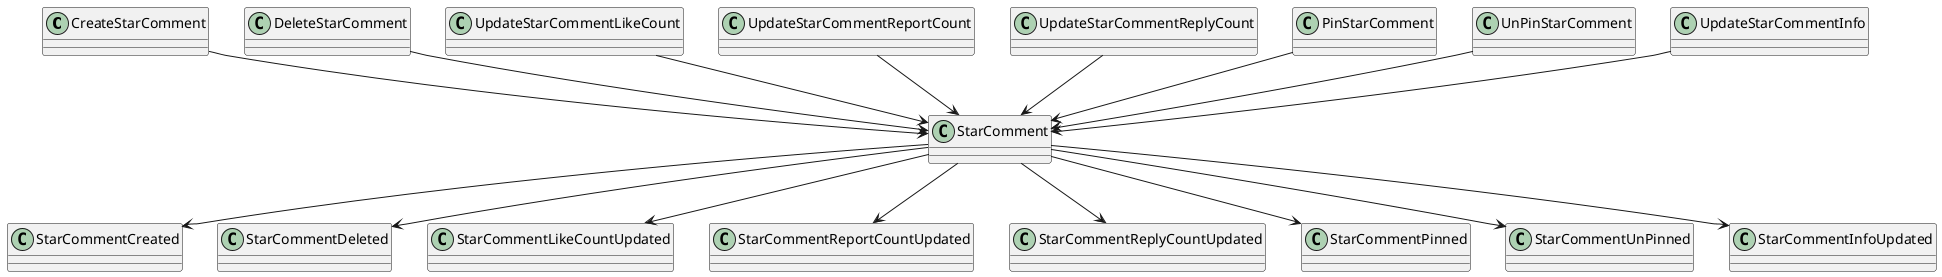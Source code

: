 @startuml
CreateStarComment            -down-> StarComment
DeleteStarComment            -down-> StarComment
UpdateStarCommentLikeCount   -down-> StarComment
UpdateStarCommentReportCount -down-> StarComment
UpdateStarCommentReplyCount  -down-> StarComment
PinStarComment               -down-> StarComment
UnPinStarComment             -down-> StarComment
UpdateStarCommentInfo        -down-> StarComment

StarComment -down-> StarCommentCreated
StarComment -down-> StarCommentDeleted
StarComment -down-> StarCommentLikeCountUpdated
StarComment -down-> StarCommentReportCountUpdated
StarComment -down-> StarCommentReplyCountUpdated
StarComment -down-> StarCommentPinned
StarComment -down-> StarCommentUnPinned
StarComment -down-> StarCommentInfoUpdated
@enduml
